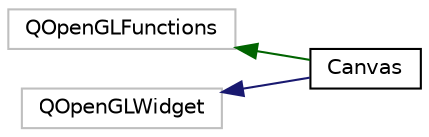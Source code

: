 digraph "Graficzna hierarchia klas"
{
  edge [fontname="Helvetica",fontsize="10",labelfontname="Helvetica",labelfontsize="10"];
  node [fontname="Helvetica",fontsize="10",shape=record];
  rankdir="LR";
  Node1 [label="QOpenGLFunctions",height=0.2,width=0.4,color="grey75", fillcolor="white", style="filled"];
  Node1 -> Node2 [dir="back",color="darkgreen",fontsize="10",style="solid",fontname="Helvetica"];
  Node2 [label="Canvas",height=0.2,width=0.4,color="black", fillcolor="white", style="filled",URL="$classCanvas.html",tooltip="Klasa Canvas. "];
  Node3 [label="QOpenGLWidget",height=0.2,width=0.4,color="grey75", fillcolor="white", style="filled"];
  Node3 -> Node2 [dir="back",color="midnightblue",fontsize="10",style="solid",fontname="Helvetica"];
}
